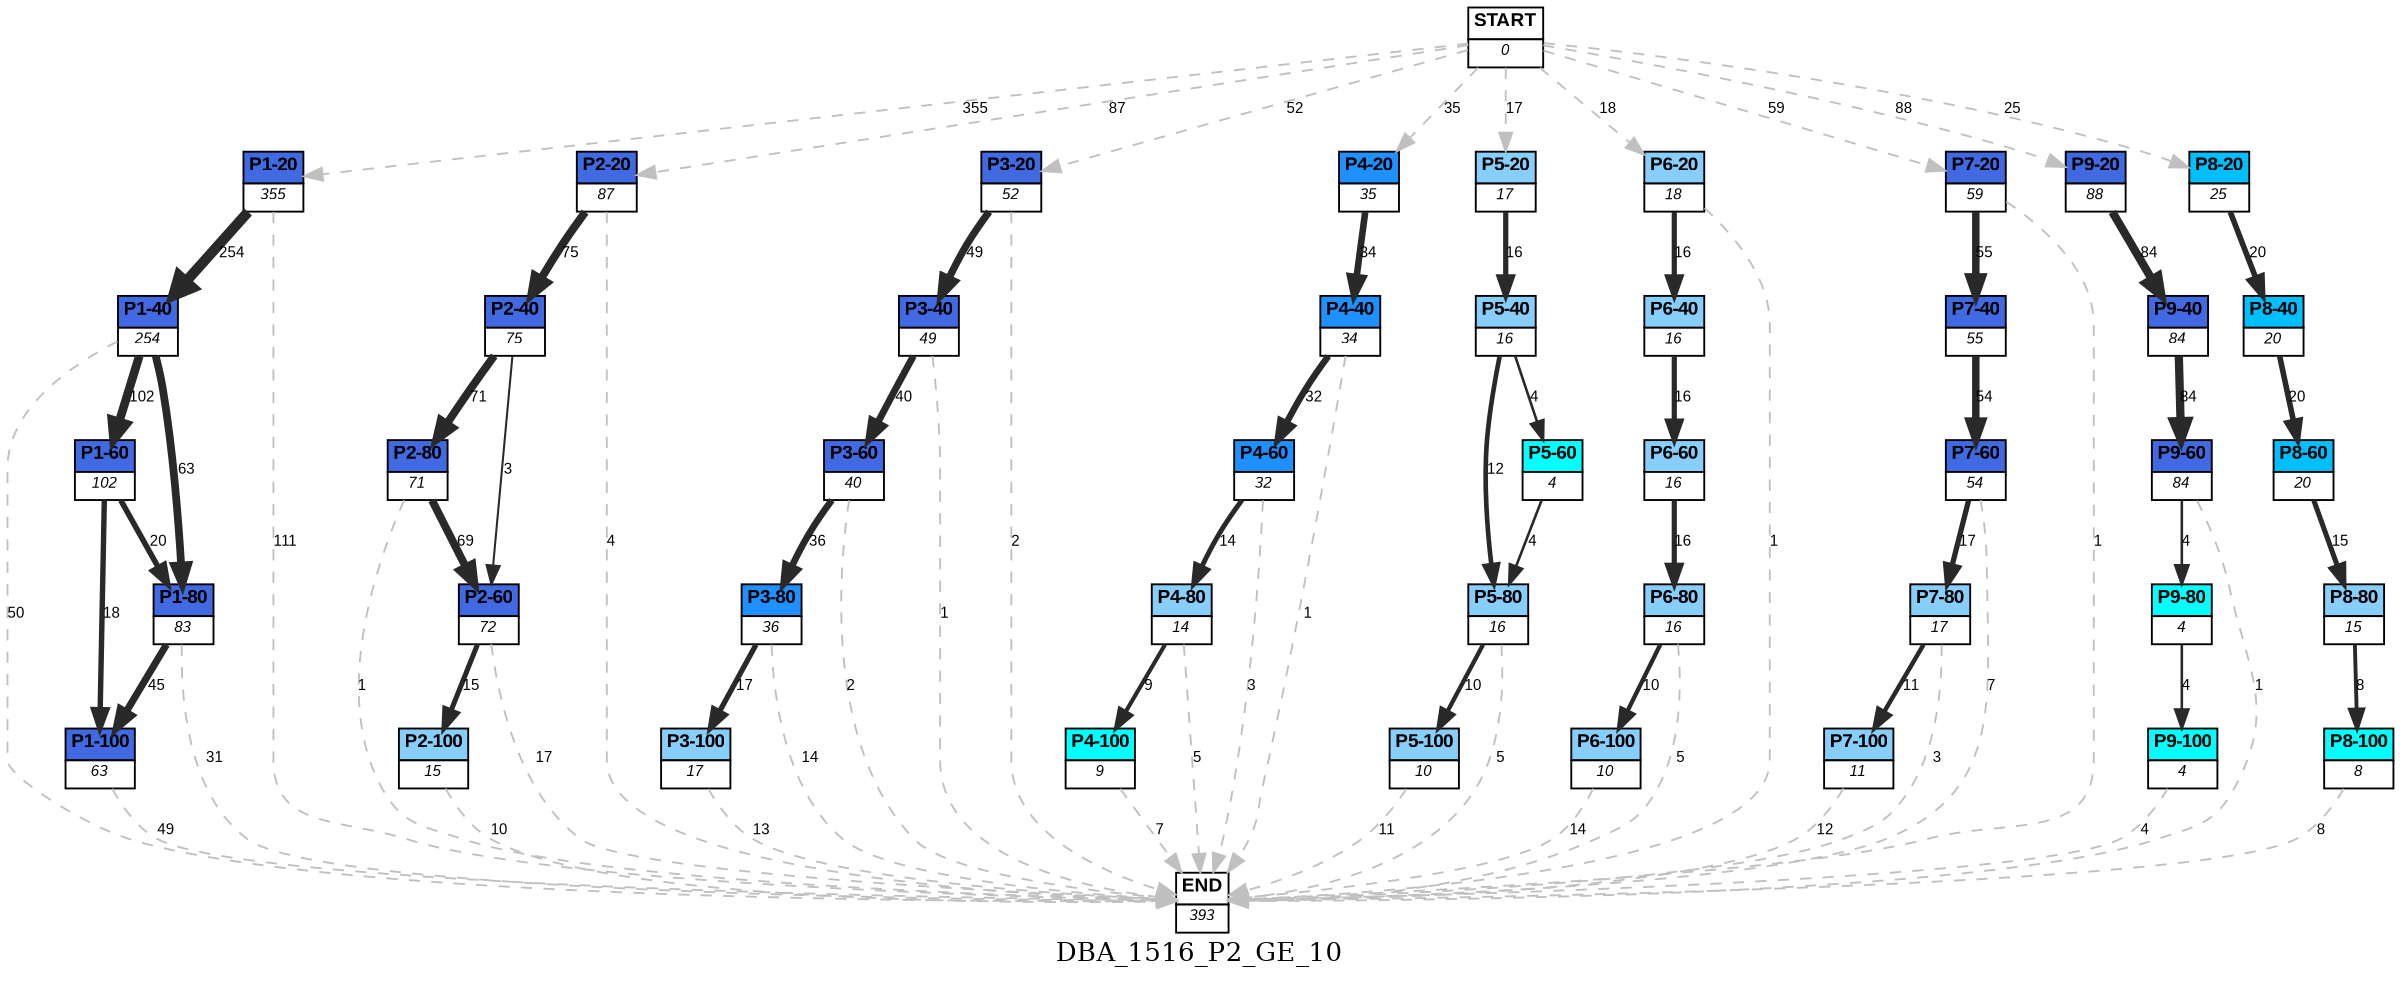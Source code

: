 digraph DBA_1516_P2_GE_10 {
	label=DBA_1516_P2_GE_10;
	dpi = 150
	size="16,11!";
	margin = 0;
"START" [shape=plain, label=<<table border="0" cellborder="1" cellspacing="0"><tr><td bgcolor="white"><FONT face="Arial" POINT-SIZE="10"><b>START</b></FONT></td></tr><tr><td bgcolor="white"><FONT face="Arial" POINT-SIZE="8"><i>0</i></FONT></td></tr></table>>]

"P1-20" [shape=plain, label=<<table border="0" cellborder="1" cellspacing="0"><tr><td bgcolor="royalblue"><FONT face="Arial" POINT-SIZE="10"><b>P1-20</b></FONT></td></tr><tr><td bgcolor="white"><FONT face="Arial" POINT-SIZE="8"><i>355</i></FONT></td></tr></table>>]

"P1-40" [shape=plain, label=<<table border="0" cellborder="1" cellspacing="0"><tr><td bgcolor="royalblue"><FONT face="Arial" POINT-SIZE="10"><b>P1-40</b></FONT></td></tr><tr><td bgcolor="white"><FONT face="Arial" POINT-SIZE="8"><i>254</i></FONT></td></tr></table>>]

"P1-60" [shape=plain, label=<<table border="0" cellborder="1" cellspacing="0"><tr><td bgcolor="royalblue"><FONT face="Arial" POINT-SIZE="10"><b>P1-60</b></FONT></td></tr><tr><td bgcolor="white"><FONT face="Arial" POINT-SIZE="8"><i>102</i></FONT></td></tr></table>>]

"P1-80" [shape=plain, label=<<table border="0" cellborder="1" cellspacing="0"><tr><td bgcolor="royalblue"><FONT face="Arial" POINT-SIZE="10"><b>P1-80</b></FONT></td></tr><tr><td bgcolor="white"><FONT face="Arial" POINT-SIZE="8"><i>83</i></FONT></td></tr></table>>]

"P1-100" [shape=plain, label=<<table border="0" cellborder="1" cellspacing="0"><tr><td bgcolor="royalblue"><FONT face="Arial" POINT-SIZE="10"><b>P1-100</b></FONT></td></tr><tr><td bgcolor="white"><FONT face="Arial" POINT-SIZE="8"><i>63</i></FONT></td></tr></table>>]

"P2-20" [shape=plain, label=<<table border="0" cellborder="1" cellspacing="0"><tr><td bgcolor="royalblue"><FONT face="Arial" POINT-SIZE="10"><b>P2-20</b></FONT></td></tr><tr><td bgcolor="white"><FONT face="Arial" POINT-SIZE="8"><i>87</i></FONT></td></tr></table>>]

"P2-40" [shape=plain, label=<<table border="0" cellborder="1" cellspacing="0"><tr><td bgcolor="royalblue"><FONT face="Arial" POINT-SIZE="10"><b>P2-40</b></FONT></td></tr><tr><td bgcolor="white"><FONT face="Arial" POINT-SIZE="8"><i>75</i></FONT></td></tr></table>>]

"P2-80" [shape=plain, label=<<table border="0" cellborder="1" cellspacing="0"><tr><td bgcolor="royalblue"><FONT face="Arial" POINT-SIZE="10"><b>P2-80</b></FONT></td></tr><tr><td bgcolor="white"><FONT face="Arial" POINT-SIZE="8"><i>71</i></FONT></td></tr></table>>]

"P2-60" [shape=plain, label=<<table border="0" cellborder="1" cellspacing="0"><tr><td bgcolor="royalblue"><FONT face="Arial" POINT-SIZE="10"><b>P2-60</b></FONT></td></tr><tr><td bgcolor="white"><FONT face="Arial" POINT-SIZE="8"><i>72</i></FONT></td></tr></table>>]

"P2-100" [shape=plain, label=<<table border="0" cellborder="1" cellspacing="0"><tr><td bgcolor="lightskyblue"><FONT face="Arial" POINT-SIZE="10"><b>P2-100</b></FONT></td></tr><tr><td bgcolor="white"><FONT face="Arial" POINT-SIZE="8"><i>15</i></FONT></td></tr></table>>]

"P3-20" [shape=plain, label=<<table border="0" cellborder="1" cellspacing="0"><tr><td bgcolor="royalblue"><FONT face="Arial" POINT-SIZE="10"><b>P3-20</b></FONT></td></tr><tr><td bgcolor="white"><FONT face="Arial" POINT-SIZE="8"><i>52</i></FONT></td></tr></table>>]

"P3-40" [shape=plain, label=<<table border="0" cellborder="1" cellspacing="0"><tr><td bgcolor="royalblue"><FONT face="Arial" POINT-SIZE="10"><b>P3-40</b></FONT></td></tr><tr><td bgcolor="white"><FONT face="Arial" POINT-SIZE="8"><i>49</i></FONT></td></tr></table>>]

"P3-60" [shape=plain, label=<<table border="0" cellborder="1" cellspacing="0"><tr><td bgcolor="royalblue"><FONT face="Arial" POINT-SIZE="10"><b>P3-60</b></FONT></td></tr><tr><td bgcolor="white"><FONT face="Arial" POINT-SIZE="8"><i>40</i></FONT></td></tr></table>>]

"P3-80" [shape=plain, label=<<table border="0" cellborder="1" cellspacing="0"><tr><td bgcolor="dodgerblue"><FONT face="Arial" POINT-SIZE="10"><b>P3-80</b></FONT></td></tr><tr><td bgcolor="white"><FONT face="Arial" POINT-SIZE="8"><i>36</i></FONT></td></tr></table>>]

"P3-100" [shape=plain, label=<<table border="0" cellborder="1" cellspacing="0"><tr><td bgcolor="lightskyblue"><FONT face="Arial" POINT-SIZE="10"><b>P3-100</b></FONT></td></tr><tr><td bgcolor="white"><FONT face="Arial" POINT-SIZE="8"><i>17</i></FONT></td></tr></table>>]

"P4-20" [shape=plain, label=<<table border="0" cellborder="1" cellspacing="0"><tr><td bgcolor="dodgerblue"><FONT face="Arial" POINT-SIZE="10"><b>P4-20</b></FONT></td></tr><tr><td bgcolor="white"><FONT face="Arial" POINT-SIZE="8"><i>35</i></FONT></td></tr></table>>]

"P4-40" [shape=plain, label=<<table border="0" cellborder="1" cellspacing="0"><tr><td bgcolor="dodgerblue"><FONT face="Arial" POINT-SIZE="10"><b>P4-40</b></FONT></td></tr><tr><td bgcolor="white"><FONT face="Arial" POINT-SIZE="8"><i>34</i></FONT></td></tr></table>>]

"P4-60" [shape=plain, label=<<table border="0" cellborder="1" cellspacing="0"><tr><td bgcolor="dodgerblue"><FONT face="Arial" POINT-SIZE="10"><b>P4-60</b></FONT></td></tr><tr><td bgcolor="white"><FONT face="Arial" POINT-SIZE="8"><i>32</i></FONT></td></tr></table>>]

"P4-80" [shape=plain, label=<<table border="0" cellborder="1" cellspacing="0"><tr><td bgcolor="lightskyblue"><FONT face="Arial" POINT-SIZE="10"><b>P4-80</b></FONT></td></tr><tr><td bgcolor="white"><FONT face="Arial" POINT-SIZE="8"><i>14</i></FONT></td></tr></table>>]

"P4-100" [shape=plain, label=<<table border="0" cellborder="1" cellspacing="0"><tr><td bgcolor="aqua"><FONT face="Arial" POINT-SIZE="10"><b>P4-100</b></FONT></td></tr><tr><td bgcolor="white"><FONT face="Arial" POINT-SIZE="8"><i>9</i></FONT></td></tr></table>>]

"P5-20" [shape=plain, label=<<table border="0" cellborder="1" cellspacing="0"><tr><td bgcolor="lightskyblue"><FONT face="Arial" POINT-SIZE="10"><b>P5-20</b></FONT></td></tr><tr><td bgcolor="white"><FONT face="Arial" POINT-SIZE="8"><i>17</i></FONT></td></tr></table>>]

"P5-40" [shape=plain, label=<<table border="0" cellborder="1" cellspacing="0"><tr><td bgcolor="lightskyblue"><FONT face="Arial" POINT-SIZE="10"><b>P5-40</b></FONT></td></tr><tr><td bgcolor="white"><FONT face="Arial" POINT-SIZE="8"><i>16</i></FONT></td></tr></table>>]

"P5-80" [shape=plain, label=<<table border="0" cellborder="1" cellspacing="0"><tr><td bgcolor="lightskyblue"><FONT face="Arial" POINT-SIZE="10"><b>P5-80</b></FONT></td></tr><tr><td bgcolor="white"><FONT face="Arial" POINT-SIZE="8"><i>16</i></FONT></td></tr></table>>]

"P5-100" [shape=plain, label=<<table border="0" cellborder="1" cellspacing="0"><tr><td bgcolor="lightskyblue"><FONT face="Arial" POINT-SIZE="10"><b>P5-100</b></FONT></td></tr><tr><td bgcolor="white"><FONT face="Arial" POINT-SIZE="8"><i>10</i></FONT></td></tr></table>>]

"P6-20" [shape=plain, label=<<table border="0" cellborder="1" cellspacing="0"><tr><td bgcolor="lightskyblue"><FONT face="Arial" POINT-SIZE="10"><b>P6-20</b></FONT></td></tr><tr><td bgcolor="white"><FONT face="Arial" POINT-SIZE="8"><i>18</i></FONT></td></tr></table>>]

"P6-40" [shape=plain, label=<<table border="0" cellborder="1" cellspacing="0"><tr><td bgcolor="lightskyblue"><FONT face="Arial" POINT-SIZE="10"><b>P6-40</b></FONT></td></tr><tr><td bgcolor="white"><FONT face="Arial" POINT-SIZE="8"><i>16</i></FONT></td></tr></table>>]

"P6-60" [shape=plain, label=<<table border="0" cellborder="1" cellspacing="0"><tr><td bgcolor="lightskyblue"><FONT face="Arial" POINT-SIZE="10"><b>P6-60</b></FONT></td></tr><tr><td bgcolor="white"><FONT face="Arial" POINT-SIZE="8"><i>16</i></FONT></td></tr></table>>]

"P6-80" [shape=plain, label=<<table border="0" cellborder="1" cellspacing="0"><tr><td bgcolor="lightskyblue"><FONT face="Arial" POINT-SIZE="10"><b>P6-80</b></FONT></td></tr><tr><td bgcolor="white"><FONT face="Arial" POINT-SIZE="8"><i>16</i></FONT></td></tr></table>>]

"P6-100" [shape=plain, label=<<table border="0" cellborder="1" cellspacing="0"><tr><td bgcolor="lightskyblue"><FONT face="Arial" POINT-SIZE="10"><b>P6-100</b></FONT></td></tr><tr><td bgcolor="white"><FONT face="Arial" POINT-SIZE="8"><i>10</i></FONT></td></tr></table>>]

"P7-20" [shape=plain, label=<<table border="0" cellborder="1" cellspacing="0"><tr><td bgcolor="royalblue"><FONT face="Arial" POINT-SIZE="10"><b>P7-20</b></FONT></td></tr><tr><td bgcolor="white"><FONT face="Arial" POINT-SIZE="8"><i>59</i></FONT></td></tr></table>>]

"P7-40" [shape=plain, label=<<table border="0" cellborder="1" cellspacing="0"><tr><td bgcolor="royalblue"><FONT face="Arial" POINT-SIZE="10"><b>P7-40</b></FONT></td></tr><tr><td bgcolor="white"><FONT face="Arial" POINT-SIZE="8"><i>55</i></FONT></td></tr></table>>]

"P7-60" [shape=plain, label=<<table border="0" cellborder="1" cellspacing="0"><tr><td bgcolor="royalblue"><FONT face="Arial" POINT-SIZE="10"><b>P7-60</b></FONT></td></tr><tr><td bgcolor="white"><FONT face="Arial" POINT-SIZE="8"><i>54</i></FONT></td></tr></table>>]

"P7-80" [shape=plain, label=<<table border="0" cellborder="1" cellspacing="0"><tr><td bgcolor="lightskyblue"><FONT face="Arial" POINT-SIZE="10"><b>P7-80</b></FONT></td></tr><tr><td bgcolor="white"><FONT face="Arial" POINT-SIZE="8"><i>17</i></FONT></td></tr></table>>]

"P7-100" [shape=plain, label=<<table border="0" cellborder="1" cellspacing="0"><tr><td bgcolor="lightskyblue"><FONT face="Arial" POINT-SIZE="10"><b>P7-100</b></FONT></td></tr><tr><td bgcolor="white"><FONT face="Arial" POINT-SIZE="8"><i>11</i></FONT></td></tr></table>>]

"P9-20" [shape=plain, label=<<table border="0" cellborder="1" cellspacing="0"><tr><td bgcolor="royalblue"><FONT face="Arial" POINT-SIZE="10"><b>P9-20</b></FONT></td></tr><tr><td bgcolor="white"><FONT face="Arial" POINT-SIZE="8"><i>88</i></FONT></td></tr></table>>]

"P9-40" [shape=plain, label=<<table border="0" cellborder="1" cellspacing="0"><tr><td bgcolor="royalblue"><FONT face="Arial" POINT-SIZE="10"><b>P9-40</b></FONT></td></tr><tr><td bgcolor="white"><FONT face="Arial" POINT-SIZE="8"><i>84</i></FONT></td></tr></table>>]

"P9-60" [shape=plain, label=<<table border="0" cellborder="1" cellspacing="0"><tr><td bgcolor="royalblue"><FONT face="Arial" POINT-SIZE="10"><b>P9-60</b></FONT></td></tr><tr><td bgcolor="white"><FONT face="Arial" POINT-SIZE="8"><i>84</i></FONT></td></tr></table>>]

"P8-20" [shape=plain, label=<<table border="0" cellborder="1" cellspacing="0"><tr><td bgcolor="deepskyblue"><FONT face="Arial" POINT-SIZE="10"><b>P8-20</b></FONT></td></tr><tr><td bgcolor="white"><FONT face="Arial" POINT-SIZE="8"><i>25</i></FONT></td></tr></table>>]

"P8-40" [shape=plain, label=<<table border="0" cellborder="1" cellspacing="0"><tr><td bgcolor="deepskyblue"><FONT face="Arial" POINT-SIZE="10"><b>P8-40</b></FONT></td></tr><tr><td bgcolor="white"><FONT face="Arial" POINT-SIZE="8"><i>20</i></FONT></td></tr></table>>]

"P8-60" [shape=plain, label=<<table border="0" cellborder="1" cellspacing="0"><tr><td bgcolor="deepskyblue"><FONT face="Arial" POINT-SIZE="10"><b>P8-60</b></FONT></td></tr><tr><td bgcolor="white"><FONT face="Arial" POINT-SIZE="8"><i>20</i></FONT></td></tr></table>>]

"P8-80" [shape=plain, label=<<table border="0" cellborder="1" cellspacing="0"><tr><td bgcolor="lightskyblue"><FONT face="Arial" POINT-SIZE="10"><b>P8-80</b></FONT></td></tr><tr><td bgcolor="white"><FONT face="Arial" POINT-SIZE="8"><i>15</i></FONT></td></tr></table>>]

"P8-100" [shape=plain, label=<<table border="0" cellborder="1" cellspacing="0"><tr><td bgcolor="aqua"><FONT face="Arial" POINT-SIZE="10"><b>P8-100</b></FONT></td></tr><tr><td bgcolor="white"><FONT face="Arial" POINT-SIZE="8"><i>8</i></FONT></td></tr></table>>]

"P9-80" [shape=plain, label=<<table border="0" cellborder="1" cellspacing="0"><tr><td bgcolor="aqua"><FONT face="Arial" POINT-SIZE="10"><b>P9-80</b></FONT></td></tr><tr><td bgcolor="white"><FONT face="Arial" POINT-SIZE="8"><i>4</i></FONT></td></tr></table>>]

"P9-100" [shape=plain, label=<<table border="0" cellborder="1" cellspacing="0"><tr><td bgcolor="aqua"><FONT face="Arial" POINT-SIZE="10"><b>P9-100</b></FONT></td></tr><tr><td bgcolor="white"><FONT face="Arial" POINT-SIZE="8"><i>4</i></FONT></td></tr></table>>]

"P5-60" [shape=plain, label=<<table border="0" cellborder="1" cellspacing="0"><tr><td bgcolor="aqua"><FONT face="Arial" POINT-SIZE="10"><b>P5-60</b></FONT></td></tr><tr><td bgcolor="white"><FONT face="Arial" POINT-SIZE="8"><i>4</i></FONT></td></tr></table>>]

"END" [shape=plain, label=<<table border="0" cellborder="1" cellspacing="0"><tr><td bgcolor="white"><FONT face="Arial" POINT-SIZE="10"><b>END</b></FONT></td></tr><tr><td bgcolor="white"><FONT face="Arial" POINT-SIZE="8"><i>393</i></FONT></td></tr></table>>]

"START" -> "P1-20" [ style = dashed color=grey label ="355" labelfloat=false fontname="Arial" fontsize=8]

"START" -> "P2-20" [ style = dashed color=grey label ="87" labelfloat=false fontname="Arial" fontsize=8]

"START" -> "P3-20" [ style = dashed color=grey label ="52" labelfloat=false fontname="Arial" fontsize=8]

"START" -> "P4-20" [ style = dashed color=grey label ="35" labelfloat=false fontname="Arial" fontsize=8]

"START" -> "P5-20" [ style = dashed color=grey label ="17" labelfloat=false fontname="Arial" fontsize=8]

"START" -> "P6-20" [ style = dashed color=grey label ="18" labelfloat=false fontname="Arial" fontsize=8]

"START" -> "P7-20" [ style = dashed color=grey label ="59" labelfloat=false fontname="Arial" fontsize=8]

"START" -> "P9-20" [ style = dashed color=grey label ="88" labelfloat=false fontname="Arial" fontsize=8]

"START" -> "P8-20" [ style = dashed color=grey label ="25" labelfloat=false fontname="Arial" fontsize=8]

"P1-20" -> "P1-40" [ color=grey16 penwidth = "5.53733426701854"label ="254" labelfloat=false fontname="Arial" fontsize=8]

"P1-20" -> "END" [ style = dashed color=grey label ="111" labelfloat=false fontname="Arial" fontsize=8]

"P1-40" -> "P1-60" [ color=grey16 penwidth = "4.62497281328427"label ="102" labelfloat=false fontname="Arial" fontsize=8]

"P1-40" -> "P1-80" [ color=grey16 penwidth = "4.14313472639153"label ="63" labelfloat=false fontname="Arial" fontsize=8]

"P1-40" -> "END" [ style = dashed color=grey label ="50" labelfloat=false fontname="Arial" fontsize=8]

"P1-60" -> "P1-80" [ color=grey16 penwidth = "2.99573227355399"label ="20" labelfloat=false fontname="Arial" fontsize=8]

"P1-60" -> "P1-100" [ color=grey16 penwidth = "2.89037175789616"label ="18" labelfloat=false fontname="Arial" fontsize=8]

"P1-80" -> "P1-100" [ color=grey16 penwidth = "3.80666248977032"label ="45" labelfloat=false fontname="Arial" fontsize=8]

"P1-80" -> "END" [ style = dashed color=grey label ="31" labelfloat=false fontname="Arial" fontsize=8]

"P1-100" -> "END" [ style = dashed color=grey label ="49" labelfloat=false fontname="Arial" fontsize=8]

"P2-20" -> "P2-40" [ color=grey16 penwidth = "4.31748811353631"label ="75" labelfloat=false fontname="Arial" fontsize=8]

"P2-20" -> "END" [ style = dashed color=grey label ="4" labelfloat=false fontname="Arial" fontsize=8]

"P2-40" -> "P2-80" [ color=grey16 penwidth = "4.26267987704132"label ="71" labelfloat=false fontname="Arial" fontsize=8]

"P2-40" -> "P2-60" [ color=grey16 penwidth = "1.09861228866811"label ="3" labelfloat=false fontname="Arial" fontsize=8]

"P2-80" -> "P2-60" [ color=grey16 penwidth = "4.23410650459726"label ="69" labelfloat=false fontname="Arial" fontsize=8]

"P2-80" -> "END" [ style = dashed color=grey label ="1" labelfloat=false fontname="Arial" fontsize=8]

"P2-60" -> "P2-100" [ color=grey16 penwidth = "2.70805020110221"label ="15" labelfloat=false fontname="Arial" fontsize=8]

"P2-60" -> "END" [ style = dashed color=grey label ="17" labelfloat=false fontname="Arial" fontsize=8]

"P2-100" -> "END" [ style = dashed color=grey label ="10" labelfloat=false fontname="Arial" fontsize=8]

"P3-20" -> "P3-40" [ color=grey16 penwidth = "3.89182029811063"label ="49" labelfloat=false fontname="Arial" fontsize=8]

"P3-20" -> "END" [ style = dashed color=grey label ="2" labelfloat=false fontname="Arial" fontsize=8]

"P3-40" -> "P3-60" [ color=grey16 penwidth = "3.68887945411394"label ="40" labelfloat=false fontname="Arial" fontsize=8]

"P3-40" -> "END" [ style = dashed color=grey label ="1" labelfloat=false fontname="Arial" fontsize=8]

"P3-60" -> "P3-80" [ color=grey16 penwidth = "3.58351893845611"label ="36" labelfloat=false fontname="Arial" fontsize=8]

"P3-60" -> "END" [ style = dashed color=grey label ="2" labelfloat=false fontname="Arial" fontsize=8]

"P3-80" -> "P3-100" [ color=grey16 penwidth = "2.83321334405622"label ="17" labelfloat=false fontname="Arial" fontsize=8]

"P3-80" -> "END" [ style = dashed color=grey label ="14" labelfloat=false fontname="Arial" fontsize=8]

"P3-100" -> "END" [ style = dashed color=grey label ="13" labelfloat=false fontname="Arial" fontsize=8]

"P4-20" -> "P4-40" [ color=grey16 penwidth = "3.52636052461616"label ="34" labelfloat=false fontname="Arial" fontsize=8]

"P4-40" -> "P4-60" [ color=grey16 penwidth = "3.46573590279973"label ="32" labelfloat=false fontname="Arial" fontsize=8]

"P4-40" -> "END" [ style = dashed color=grey label ="1" labelfloat=false fontname="Arial" fontsize=8]

"P4-60" -> "P4-80" [ color=grey16 penwidth = "2.63905732961526"label ="14" labelfloat=false fontname="Arial" fontsize=8]

"P4-60" -> "END" [ style = dashed color=grey label ="3" labelfloat=false fontname="Arial" fontsize=8]

"P4-80" -> "P4-100" [ color=grey16 penwidth = "2.19722457733622"label ="9" labelfloat=false fontname="Arial" fontsize=8]

"P4-80" -> "END" [ style = dashed color=grey label ="5" labelfloat=false fontname="Arial" fontsize=8]

"P4-100" -> "END" [ style = dashed color=grey label ="7" labelfloat=false fontname="Arial" fontsize=8]

"P5-20" -> "P5-40" [ color=grey16 penwidth = "2.77258872223978"label ="16" labelfloat=false fontname="Arial" fontsize=8]

"P5-40" -> "P5-80" [ color=grey16 penwidth = "2.484906649788"label ="12" labelfloat=false fontname="Arial" fontsize=8]

"P5-40" -> "P5-60" [ color=grey16 penwidth = "1.38629436111989"label ="4" labelfloat=false fontname="Arial" fontsize=8]

"P5-80" -> "P5-100" [ color=grey16 penwidth = "2.30258509299405"label ="10" labelfloat=false fontname="Arial" fontsize=8]

"P5-80" -> "END" [ style = dashed color=grey label ="5" labelfloat=false fontname="Arial" fontsize=8]

"P5-100" -> "END" [ style = dashed color=grey label ="11" labelfloat=false fontname="Arial" fontsize=8]

"P6-20" -> "P6-40" [ color=grey16 penwidth = "2.77258872223978"label ="16" labelfloat=false fontname="Arial" fontsize=8]

"P6-20" -> "END" [ style = dashed color=grey label ="1" labelfloat=false fontname="Arial" fontsize=8]

"P6-40" -> "P6-60" [ color=grey16 penwidth = "2.77258872223978"label ="16" labelfloat=false fontname="Arial" fontsize=8]

"P6-60" -> "P6-80" [ color=grey16 penwidth = "2.77258872223978"label ="16" labelfloat=false fontname="Arial" fontsize=8]

"P6-80" -> "P6-100" [ color=grey16 penwidth = "2.30258509299405"label ="10" labelfloat=false fontname="Arial" fontsize=8]

"P6-80" -> "END" [ style = dashed color=grey label ="5" labelfloat=false fontname="Arial" fontsize=8]

"P6-100" -> "END" [ style = dashed color=grey label ="14" labelfloat=false fontname="Arial" fontsize=8]

"P7-20" -> "P7-40" [ color=grey16 penwidth = "4.00733318523247"label ="55" labelfloat=false fontname="Arial" fontsize=8]

"P7-20" -> "END" [ style = dashed color=grey label ="1" labelfloat=false fontname="Arial" fontsize=8]

"P7-40" -> "P7-60" [ color=grey16 penwidth = "3.98898404656427"label ="54" labelfloat=false fontname="Arial" fontsize=8]

"P7-60" -> "P7-80" [ color=grey16 penwidth = "2.83321334405622"label ="17" labelfloat=false fontname="Arial" fontsize=8]

"P7-60" -> "END" [ style = dashed color=grey label ="7" labelfloat=false fontname="Arial" fontsize=8]

"P7-80" -> "P7-100" [ color=grey16 penwidth = "2.39789527279837"label ="11" labelfloat=false fontname="Arial" fontsize=8]

"P7-80" -> "END" [ style = dashed color=grey label ="3" labelfloat=false fontname="Arial" fontsize=8]

"P7-100" -> "END" [ style = dashed color=grey label ="12" labelfloat=false fontname="Arial" fontsize=8]

"P9-20" -> "P9-40" [ color=grey16 penwidth = "4.43081679884331"label ="84" labelfloat=false fontname="Arial" fontsize=8]

"P9-40" -> "P9-60" [ color=grey16 penwidth = "4.43081679884331"label ="84" labelfloat=false fontname="Arial" fontsize=8]

"P9-60" -> "P9-80" [ color=grey16 penwidth = "1.38629436111989"label ="4" labelfloat=false fontname="Arial" fontsize=8]

"P9-60" -> "END" [ style = dashed color=grey label ="1" labelfloat=false fontname="Arial" fontsize=8]

"P8-20" -> "P8-40" [ color=grey16 penwidth = "2.99573227355399"label ="20" labelfloat=false fontname="Arial" fontsize=8]

"P8-40" -> "P8-60" [ color=grey16 penwidth = "2.99573227355399"label ="20" labelfloat=false fontname="Arial" fontsize=8]

"P8-60" -> "P8-80" [ color=grey16 penwidth = "2.70805020110221"label ="15" labelfloat=false fontname="Arial" fontsize=8]

"P8-80" -> "P8-100" [ color=grey16 penwidth = "2.07944154167984"label ="8" labelfloat=false fontname="Arial" fontsize=8]

"P8-100" -> "END" [ style = dashed color=grey label ="8" labelfloat=false fontname="Arial" fontsize=8]

"P9-80" -> "P9-100" [ color=grey16 penwidth = "1.38629436111989"label ="4" labelfloat=false fontname="Arial" fontsize=8]

"P9-100" -> "END" [ style = dashed color=grey label ="4" labelfloat=false fontname="Arial" fontsize=8]

"P5-60" -> "P5-80" [ color=grey16 penwidth = "1.38629436111989"label ="4" labelfloat=false fontname="Arial" fontsize=8]

}
